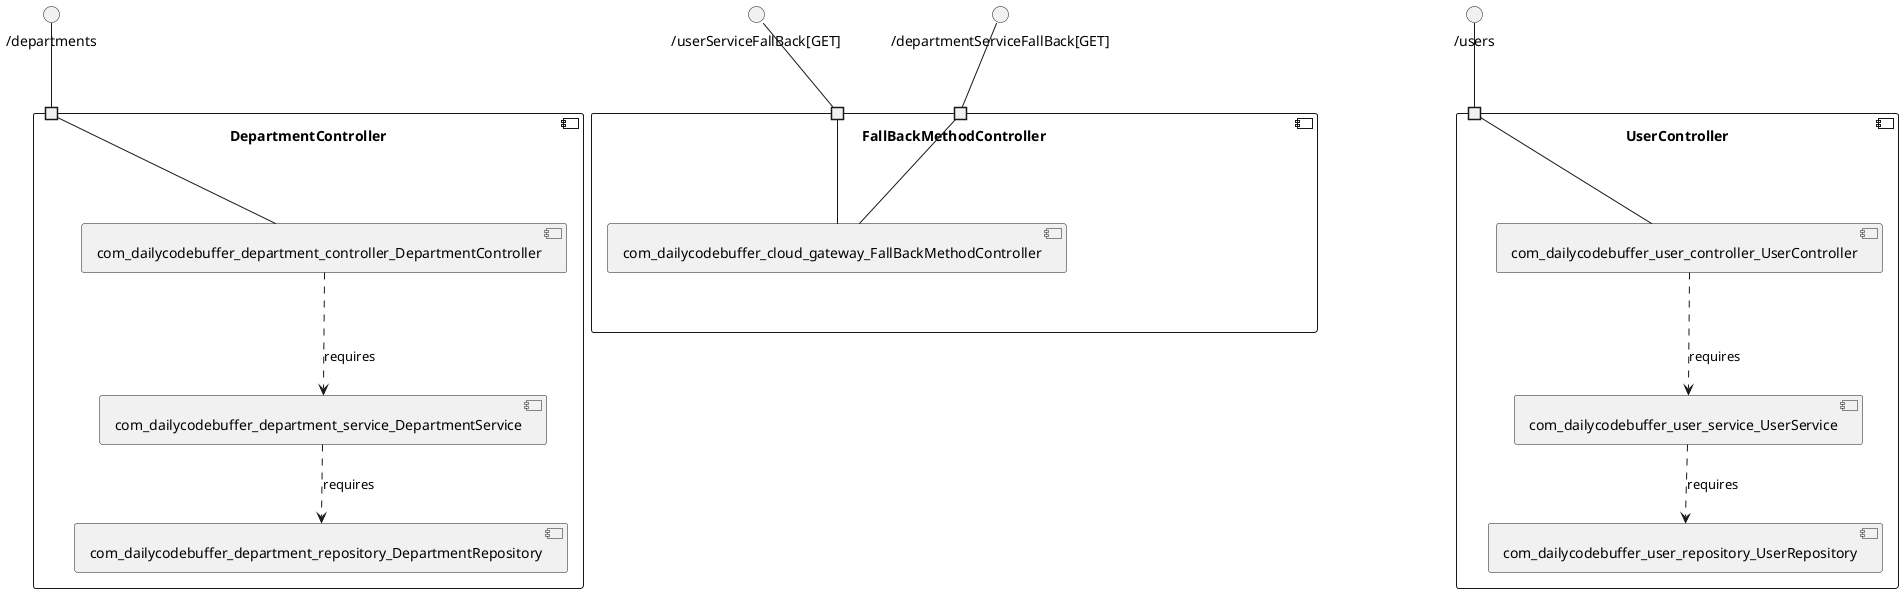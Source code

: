 @startuml
skinparam fixCircleLabelOverlapping true
component "DepartmentController\n\n\n\n\n\n" {
[com_dailycodebuffer_department_service_DepartmentService]
[com_dailycodebuffer_department_repository_DepartmentRepository]
[com_dailycodebuffer_department_controller_DepartmentController]
portin " " as DepartmentController.requires._departments
[com_dailycodebuffer_department_controller_DepartmentController]..>[com_dailycodebuffer_department_service_DepartmentService] : requires
[com_dailycodebuffer_department_service_DepartmentService]..>[com_dailycodebuffer_department_repository_DepartmentRepository] : requires
"DepartmentController.requires._departments"--[com_dailycodebuffer_department_controller_DepartmentController]
}
interface "/departments" as interface._departments
interface._departments--"DepartmentController.requires._departments"
component "FallBackMethodController\n\n\n\n\n\n" {
[com_dailycodebuffer_cloud_gateway_FallBackMethodController]
portin " " as FallBackMethodController.requires._userServiceFallBack_GET_
portin " " as FallBackMethodController.requires._departmentServiceFallBack_GET_
"FallBackMethodController.requires._userServiceFallBack_GET_"--[com_dailycodebuffer_cloud_gateway_FallBackMethodController]
"FallBackMethodController.requires._departmentServiceFallBack_GET_"--[com_dailycodebuffer_cloud_gateway_FallBackMethodController]
}
interface "/userServiceFallBack[GET]" as interface._userServiceFallBack_GET_
interface._userServiceFallBack_GET_--"FallBackMethodController.requires._userServiceFallBack_GET_"
interface "/departmentServiceFallBack[GET]" as interface._departmentServiceFallBack_GET_
interface._departmentServiceFallBack_GET_--"FallBackMethodController.requires._departmentServiceFallBack_GET_"
component "UserController\n\n\n\n\n\n" {
[com_dailycodebuffer_user_repository_UserRepository]
[com_dailycodebuffer_user_service_UserService]
[com_dailycodebuffer_user_controller_UserController]
portin " " as UserController.requires._users
[com_dailycodebuffer_user_controller_UserController]..>[com_dailycodebuffer_user_service_UserService] : requires
[com_dailycodebuffer_user_service_UserService]..>[com_dailycodebuffer_user_repository_UserRepository] : requires
"UserController.requires._users"--[com_dailycodebuffer_user_controller_UserController]
}
interface "/users" as interface._users
interface._users--"UserController.requires._users"

@enduml
